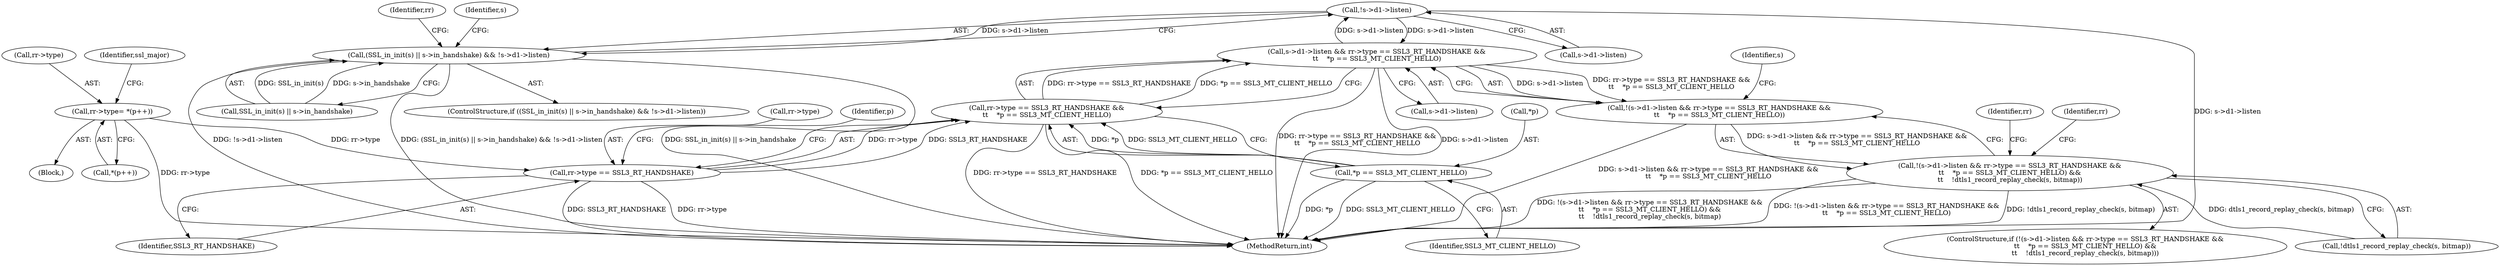 digraph "0_openssl_feba02f3919495e1b960c33ba849e10e77d0785d@pointer" {
"1000475" [label="(Call,!s->d1->listen)"];
"1000425" [label="(Call,s->d1->listen && rr->type == SSL3_RT_HANDSHAKE &&\n\t\t    *p == SSL3_MT_CLIENT_HELLO)"];
"1000475" [label="(Call,!s->d1->listen)"];
"1000431" [label="(Call,rr->type == SSL3_RT_HANDSHAKE &&\n\t\t    *p == SSL3_MT_CLIENT_HELLO)"];
"1000432" [label="(Call,rr->type == SSL3_RT_HANDSHAKE)"];
"1000231" [label="(Call,rr->type= *(p++))"];
"1000437" [label="(Call,*p == SSL3_MT_CLIENT_HELLO)"];
"1000424" [label="(Call,!(s->d1->listen && rr->type == SSL3_RT_HANDSHAKE &&\n\t\t    *p == SSL3_MT_CLIENT_HELLO))"];
"1000423" [label="(Call,!(s->d1->listen && rr->type == SSL3_RT_HANDSHAKE &&\n\t\t    *p == SSL3_MT_CLIENT_HELLO) &&\n\t\t    !dtls1_record_replay_check(s, bitmap))"];
"1000468" [label="(Call,(SSL_in_init(s) || s->in_handshake) && !s->d1->listen)"];
"1000439" [label="(Identifier,p)"];
"1000436" [label="(Identifier,SSL3_RT_HANDSHAKE)"];
"1000467" [label="(ControlStructure,if ((SSL_in_init(s) || s->in_handshake) && !s->d1->listen))"];
"1000437" [label="(Call,*p == SSL3_MT_CLIENT_HELLO)"];
"1000475" [label="(Call,!s->d1->listen)"];
"1000495" [label="(Identifier,rr)"];
"1000232" [label="(Call,rr->type)"];
"1000522" [label="(MethodReturn,int)"];
"1000424" [label="(Call,!(s->d1->listen && rr->type == SSL3_RT_HANDSHAKE &&\n\t\t    *p == SSL3_MT_CLIENT_HELLO))"];
"1000422" [label="(ControlStructure,if (!(s->d1->listen && rr->type == SSL3_RT_HANDSHAKE &&\n\t\t    *p == SSL3_MT_CLIENT_HELLO) &&\n\t\t    !dtls1_record_replay_check(s, bitmap)))"];
"1000448" [label="(Identifier,rr)"];
"1000483" [label="(Identifier,s)"];
"1000443" [label="(Identifier,s)"];
"1000432" [label="(Call,rr->type == SSL3_RT_HANDSHAKE)"];
"1000468" [label="(Call,(SSL_in_init(s) || s->in_handshake) && !s->d1->listen)"];
"1000460" [label="(Identifier,rr)"];
"1000441" [label="(Call,!dtls1_record_replay_check(s, bitmap))"];
"1000433" [label="(Call,rr->type)"];
"1000235" [label="(Call,*(p++))"];
"1000423" [label="(Call,!(s->d1->listen && rr->type == SSL3_RT_HANDSHAKE &&\n\t\t    *p == SSL3_MT_CLIENT_HELLO) &&\n\t\t    !dtls1_record_replay_check(s, bitmap))"];
"1000476" [label="(Call,s->d1->listen)"];
"1000426" [label="(Call,s->d1->listen)"];
"1000438" [label="(Call,*p)"];
"1000174" [label="(Block,)"];
"1000231" [label="(Call,rr->type= *(p++))"];
"1000440" [label="(Identifier,SSL3_MT_CLIENT_HELLO)"];
"1000469" [label="(Call,SSL_in_init(s) || s->in_handshake)"];
"1000431" [label="(Call,rr->type == SSL3_RT_HANDSHAKE &&\n\t\t    *p == SSL3_MT_CLIENT_HELLO)"];
"1000239" [label="(Identifier,ssl_major)"];
"1000425" [label="(Call,s->d1->listen && rr->type == SSL3_RT_HANDSHAKE &&\n\t\t    *p == SSL3_MT_CLIENT_HELLO)"];
"1000475" -> "1000468"  [label="AST: "];
"1000475" -> "1000476"  [label="CFG: "];
"1000476" -> "1000475"  [label="AST: "];
"1000468" -> "1000475"  [label="CFG: "];
"1000475" -> "1000522"  [label="DDG: s->d1->listen"];
"1000475" -> "1000425"  [label="DDG: s->d1->listen"];
"1000475" -> "1000468"  [label="DDG: s->d1->listen"];
"1000425" -> "1000475"  [label="DDG: s->d1->listen"];
"1000425" -> "1000424"  [label="AST: "];
"1000425" -> "1000426"  [label="CFG: "];
"1000425" -> "1000431"  [label="CFG: "];
"1000426" -> "1000425"  [label="AST: "];
"1000431" -> "1000425"  [label="AST: "];
"1000424" -> "1000425"  [label="CFG: "];
"1000425" -> "1000522"  [label="DDG: s->d1->listen"];
"1000425" -> "1000522"  [label="DDG: rr->type == SSL3_RT_HANDSHAKE &&\n\t\t    *p == SSL3_MT_CLIENT_HELLO"];
"1000425" -> "1000424"  [label="DDG: s->d1->listen"];
"1000425" -> "1000424"  [label="DDG: rr->type == SSL3_RT_HANDSHAKE &&\n\t\t    *p == SSL3_MT_CLIENT_HELLO"];
"1000431" -> "1000425"  [label="DDG: rr->type == SSL3_RT_HANDSHAKE"];
"1000431" -> "1000425"  [label="DDG: *p == SSL3_MT_CLIENT_HELLO"];
"1000431" -> "1000432"  [label="CFG: "];
"1000431" -> "1000437"  [label="CFG: "];
"1000432" -> "1000431"  [label="AST: "];
"1000437" -> "1000431"  [label="AST: "];
"1000431" -> "1000522"  [label="DDG: *p == SSL3_MT_CLIENT_HELLO"];
"1000431" -> "1000522"  [label="DDG: rr->type == SSL3_RT_HANDSHAKE"];
"1000432" -> "1000431"  [label="DDG: rr->type"];
"1000432" -> "1000431"  [label="DDG: SSL3_RT_HANDSHAKE"];
"1000437" -> "1000431"  [label="DDG: *p"];
"1000437" -> "1000431"  [label="DDG: SSL3_MT_CLIENT_HELLO"];
"1000432" -> "1000436"  [label="CFG: "];
"1000433" -> "1000432"  [label="AST: "];
"1000436" -> "1000432"  [label="AST: "];
"1000439" -> "1000432"  [label="CFG: "];
"1000432" -> "1000522"  [label="DDG: SSL3_RT_HANDSHAKE"];
"1000432" -> "1000522"  [label="DDG: rr->type"];
"1000231" -> "1000432"  [label="DDG: rr->type"];
"1000231" -> "1000174"  [label="AST: "];
"1000231" -> "1000235"  [label="CFG: "];
"1000232" -> "1000231"  [label="AST: "];
"1000235" -> "1000231"  [label="AST: "];
"1000239" -> "1000231"  [label="CFG: "];
"1000231" -> "1000522"  [label="DDG: rr->type"];
"1000437" -> "1000440"  [label="CFG: "];
"1000438" -> "1000437"  [label="AST: "];
"1000440" -> "1000437"  [label="AST: "];
"1000437" -> "1000522"  [label="DDG: SSL3_MT_CLIENT_HELLO"];
"1000437" -> "1000522"  [label="DDG: *p"];
"1000424" -> "1000423"  [label="AST: "];
"1000443" -> "1000424"  [label="CFG: "];
"1000423" -> "1000424"  [label="CFG: "];
"1000424" -> "1000522"  [label="DDG: s->d1->listen && rr->type == SSL3_RT_HANDSHAKE &&\n\t\t    *p == SSL3_MT_CLIENT_HELLO"];
"1000424" -> "1000423"  [label="DDG: s->d1->listen && rr->type == SSL3_RT_HANDSHAKE &&\n\t\t    *p == SSL3_MT_CLIENT_HELLO"];
"1000423" -> "1000422"  [label="AST: "];
"1000423" -> "1000441"  [label="CFG: "];
"1000441" -> "1000423"  [label="AST: "];
"1000448" -> "1000423"  [label="CFG: "];
"1000460" -> "1000423"  [label="CFG: "];
"1000423" -> "1000522"  [label="DDG: !(s->d1->listen && rr->type == SSL3_RT_HANDSHAKE &&\n\t\t    *p == SSL3_MT_CLIENT_HELLO) &&\n\t\t    !dtls1_record_replay_check(s, bitmap)"];
"1000423" -> "1000522"  [label="DDG: !(s->d1->listen && rr->type == SSL3_RT_HANDSHAKE &&\n\t\t    *p == SSL3_MT_CLIENT_HELLO)"];
"1000423" -> "1000522"  [label="DDG: !dtls1_record_replay_check(s, bitmap)"];
"1000441" -> "1000423"  [label="DDG: dtls1_record_replay_check(s, bitmap)"];
"1000468" -> "1000467"  [label="AST: "];
"1000468" -> "1000469"  [label="CFG: "];
"1000469" -> "1000468"  [label="AST: "];
"1000483" -> "1000468"  [label="CFG: "];
"1000495" -> "1000468"  [label="CFG: "];
"1000468" -> "1000522"  [label="DDG: (SSL_in_init(s) || s->in_handshake) && !s->d1->listen"];
"1000468" -> "1000522"  [label="DDG: SSL_in_init(s) || s->in_handshake"];
"1000468" -> "1000522"  [label="DDG: !s->d1->listen"];
"1000469" -> "1000468"  [label="DDG: SSL_in_init(s)"];
"1000469" -> "1000468"  [label="DDG: s->in_handshake"];
}
